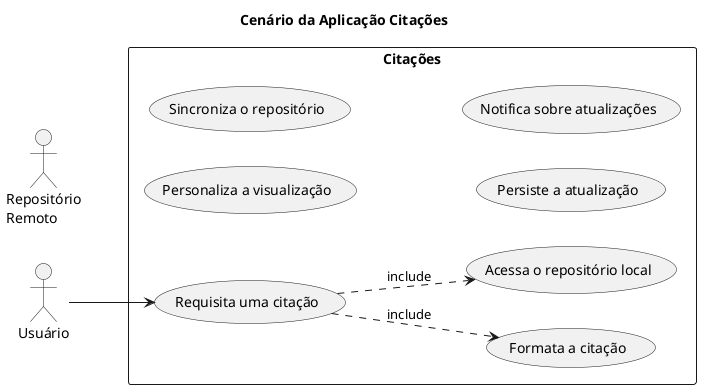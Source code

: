 @startuml

title Cenário da Aplicação Citações
left to right direction

' Atores
'
actor :Usuário:              as u1
actor :Repositório\nRemoto:  as u2

' Casos de Uso
'
rectangle Citações {
  usecase (Requisita uma citação)        as uc1
  usecase (Formata a citação)            as uc2
  usecase (Acessa o repositório local)   as uc3
  usecase (Personaliza a visualização)   as uc4
  usecase (Sincroniza o repositório)     as uc5
  usecase (Persiste a atualização)       as uc6
  usecase (Notifica sobre atualizações)  as uc7
}

' Interação
'
u1 --> uc1
uc1 ..> uc2 : include
uc1 ..> uc3 : include

@enduml
